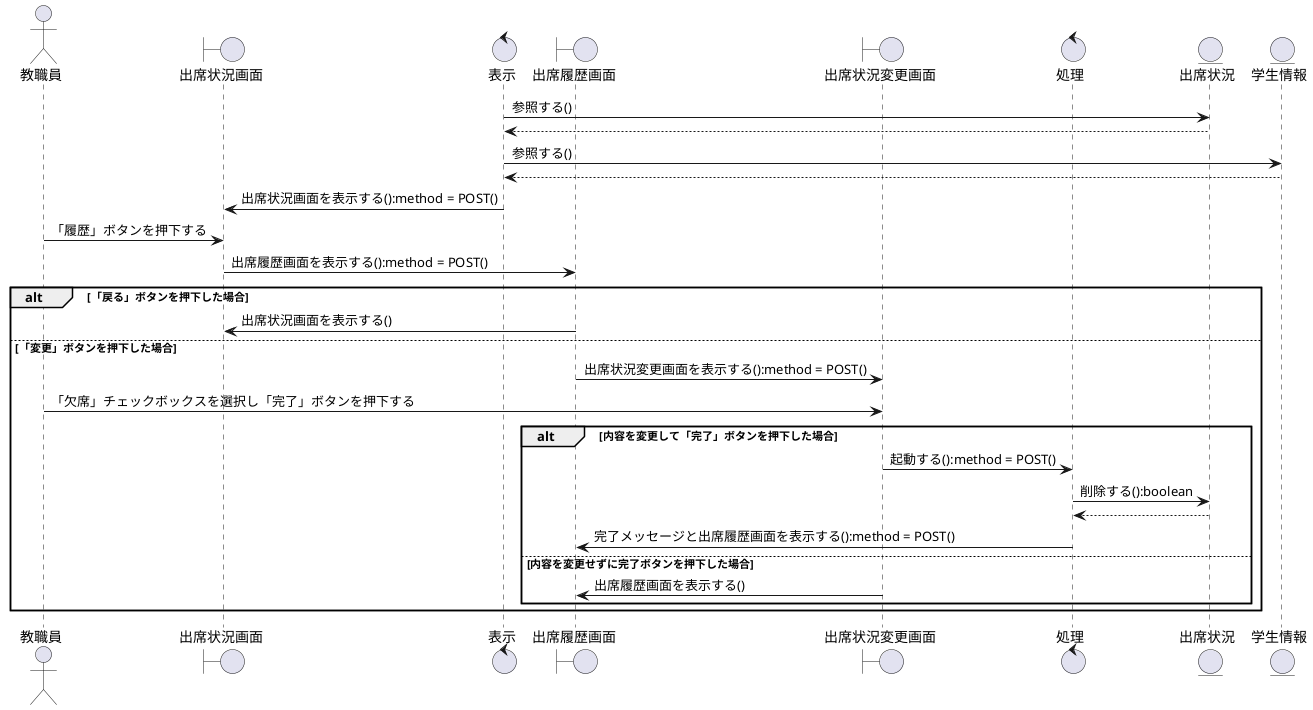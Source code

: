 @startuml シーケンス_欠席回数変更

' 登場するモノの定義
actor    "教職員"          as User
boundary "出席状況画面"     as b1
control  "表示"            as c1
boundary "出席履歴画面"     as b2
boundary "出席状況変更画面" as b3
control  "処理"            as c2
entity   "出席状況"         as e1
entity   "学生情報"         as e2


' シーケンスの流れ
c1   -> e1 : 参照する()
c1  <-- e1
c1   -> e2 : 参照する()
c1  <-- e2
c1   -> b1: 出席状況画面を表示する():method = POST()
User -> b1: 「履歴」ボタンを押下する
b1   -> b2: 出席履歴画面を表示する():method = POST()

' 分岐
alt 「戻る」ボタンを押下した場合
    b2   -> b1:出席状況画面を表示する()
else 「変更」ボタンを押下した場合
    b2   -> b3: 出席状況変更画面を表示する():method = POST()
    User -> b3: 「欠席」チェックボックスを選択し「完了」ボタンを押下する
    ' 分岐
    alt 内容を変更して「完了」ボタンを押下した場合
        b3  -> c2: 起動する():method = POST()
        c2  -> e1: 削除する():boolean
        c2 <-- e1
        c2  -> b2 :完了メッセージと出席履歴画面を表示する():method = POST()
    else 内容を変更せずに完了ボタンを押下した場合
        b3  -> b2 :出席履歴画面を表示する()
    end
end

@enduml